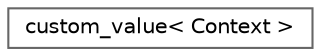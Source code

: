 digraph "类继承关系图"
{
 // LATEX_PDF_SIZE
  bgcolor="transparent";
  edge [fontname=Helvetica,fontsize=10,labelfontname=Helvetica,labelfontsize=10];
  node [fontname=Helvetica,fontsize=10,shape=box,height=0.2,width=0.4];
  rankdir="LR";
  Node0 [id="Node000000",label="custom_value\< Context \>",height=0.2,width=0.4,color="grey40", fillcolor="white", style="filled",URL="$structdetail_1_1custom__value.html",tooltip=" "];
}
